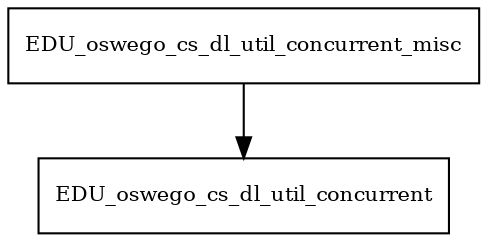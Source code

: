 digraph concurrent_1_3_4_package_dependencies {
  node [shape = box, fontsize=10.0];
  EDU_oswego_cs_dl_util_concurrent_misc -> EDU_oswego_cs_dl_util_concurrent;
}
